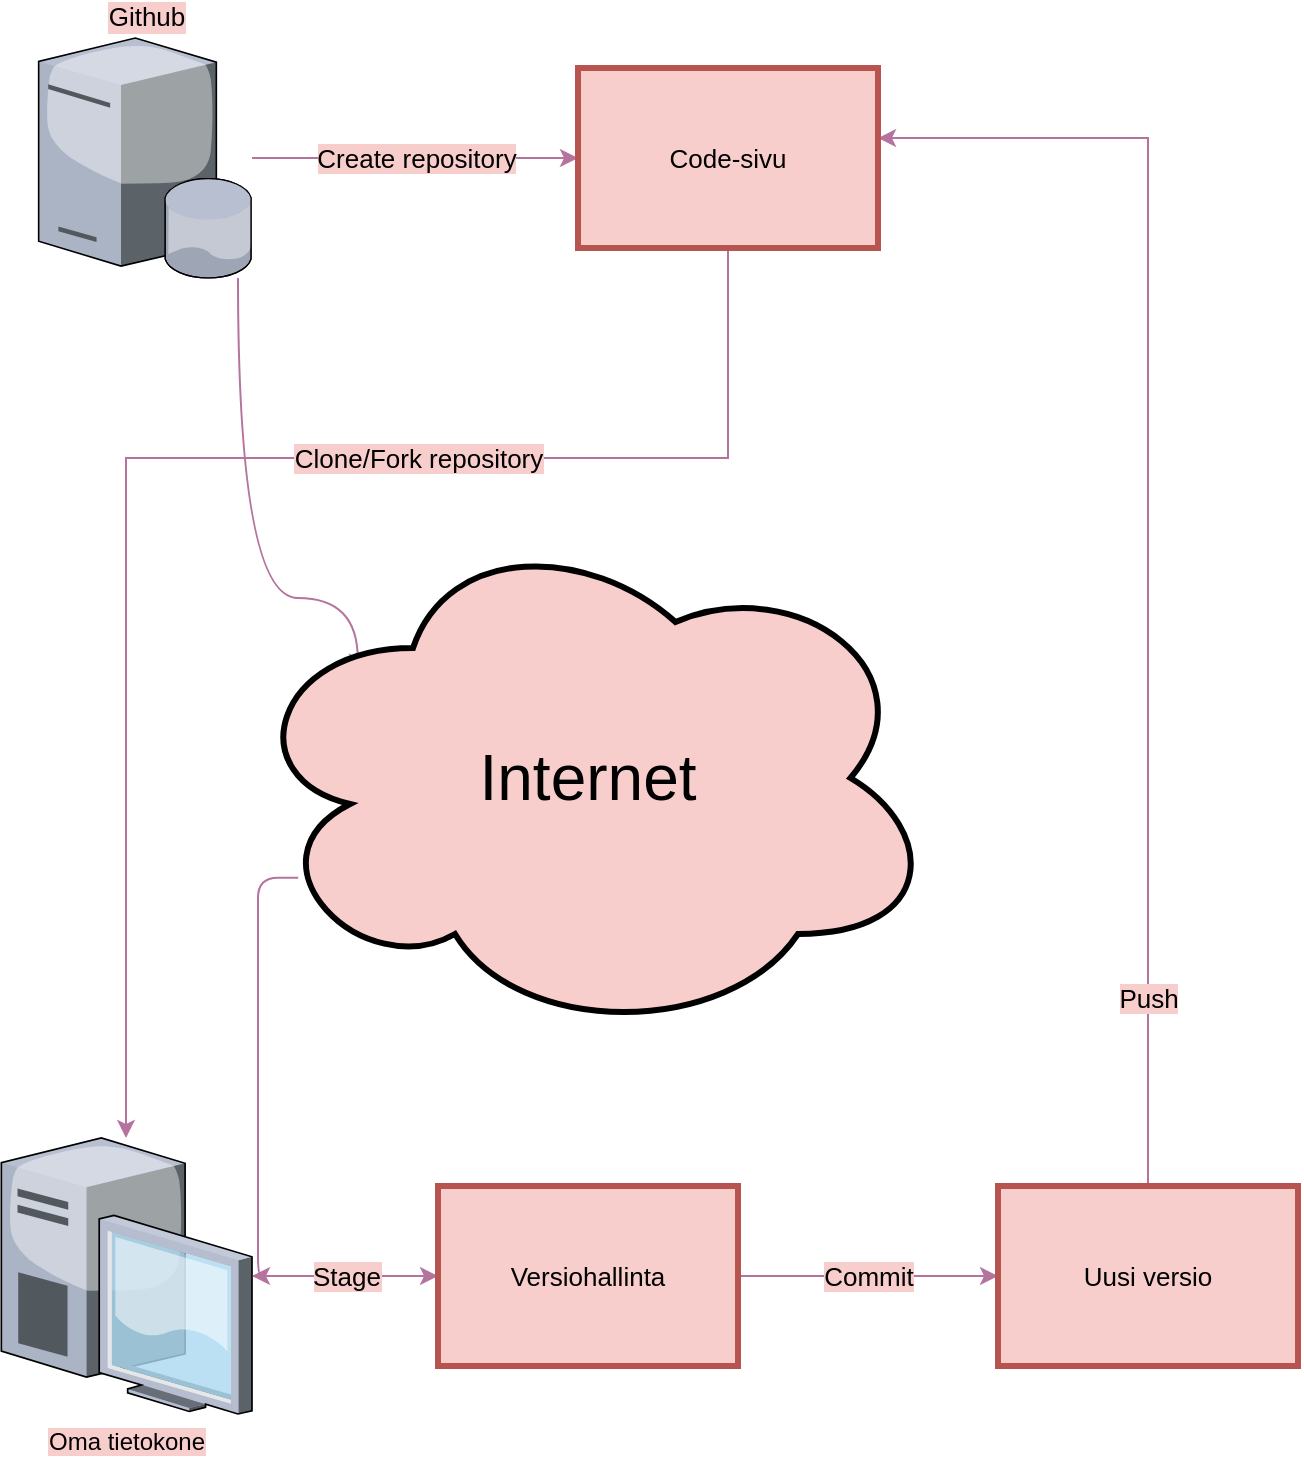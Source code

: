 <mxfile version="20.7.4" type="device"><diagram id="Hzk2cAL0F8xsTMTOnOfX" name="Page-1"><mxGraphModel dx="1098" dy="828" grid="1" gridSize="10" guides="1" tooltips="1" connect="1" arrows="1" fold="1" page="1" pageScale="1" pageWidth="827" pageHeight="1169" math="0" shadow="0"><root><mxCell id="0"/><mxCell id="1" parent="0"/><mxCell id="6ExiNXo3sFpEuWEksW-o-7" value="Create repository" style="edgeStyle=orthogonalEdgeStyle;rounded=0;orthogonalLoop=1;jettySize=auto;html=1;fontFamily=Helvetica;fontSize=13;strokeColor=#B5739D;labelBackgroundColor=#F8CECC;" edge="1" parent="1" source="6ExiNXo3sFpEuWEksW-o-2" target="6ExiNXo3sFpEuWEksW-o-6"><mxGeometry relative="1" as="geometry"><Array as="points"><mxPoint x="290" y="230"/><mxPoint x="290" y="230"/></Array></mxGeometry></mxCell><mxCell id="6ExiNXo3sFpEuWEksW-o-13" style="edgeStyle=orthogonalEdgeStyle;curved=1;orthogonalLoop=1;jettySize=auto;html=1;strokeColor=#B5739D;fontFamily=Helvetica;fontSize=13;entryX=0.15;entryY=0.204;entryDx=0;entryDy=0;entryPerimeter=0;" edge="1" parent="1" source="6ExiNXo3sFpEuWEksW-o-2"><mxGeometry relative="1" as="geometry"><mxPoint x="289.863" y="486.92" as="targetPoint"/><Array as="points"><mxPoint x="230" y="450"/><mxPoint x="290" y="450"/></Array></mxGeometry></mxCell><mxCell id="6ExiNXo3sFpEuWEksW-o-2" value="&lt;font face=&quot;Helvetica&quot;&gt;Github&lt;/font&gt;" style="verticalLabelPosition=top;sketch=0;aspect=fixed;html=1;verticalAlign=bottom;strokeColor=none;align=center;outlineConnect=0;shape=mxgraph.citrix.database_server;fontFamily=Georgia;fontSize=13;gradientColor=none;labelPosition=center;fontColor=#000000;labelBackgroundColor=#F8CECC;" vertex="1" parent="1"><mxGeometry x="130.33" y="170" width="106.67" height="120" as="geometry"/></mxCell><mxCell id="6ExiNXo3sFpEuWEksW-o-9" value="Stage" style="edgeStyle=orthogonalEdgeStyle;rounded=0;orthogonalLoop=1;jettySize=auto;html=1;entryX=0;entryY=0.5;entryDx=0;entryDy=0;fontFamily=Helvetica;fontSize=13;strokeColor=#B5739D;fontColor=#000000;labelBackgroundColor=#F8CECC;" edge="1" parent="1" source="6ExiNXo3sFpEuWEksW-o-3" target="6ExiNXo3sFpEuWEksW-o-4"><mxGeometry relative="1" as="geometry"/></mxCell><mxCell id="6ExiNXo3sFpEuWEksW-o-3" value="&lt;font face=&quot;Helvetica&quot;&gt;Oma tietokone&lt;/font&gt;" style="verticalLabelPosition=bottom;sketch=0;aspect=fixed;html=1;verticalAlign=top;strokeColor=none;align=center;outlineConnect=0;shape=mxgraph.citrix.desktop;fontFamily=Georgia;fontSize=12;gradientColor=none;labelBackgroundColor=#F8CECC;" vertex="1" parent="1"><mxGeometry x="111.67" y="720" width="125.33" height="138" as="geometry"/></mxCell><mxCell id="6ExiNXo3sFpEuWEksW-o-10" value="Commit" style="edgeStyle=orthogonalEdgeStyle;rounded=0;orthogonalLoop=1;jettySize=auto;html=1;entryX=0;entryY=0.5;entryDx=0;entryDy=0;fontFamily=Helvetica;fontSize=13;strokeColor=#B5739D;fontColor=#000000;labelBackgroundColor=#F8CECC;" edge="1" parent="1" source="6ExiNXo3sFpEuWEksW-o-4" target="6ExiNXo3sFpEuWEksW-o-5"><mxGeometry relative="1" as="geometry"/></mxCell><mxCell id="6ExiNXo3sFpEuWEksW-o-4" value="&lt;font face=&quot;Helvetica&quot;&gt;Versiohallinta&lt;/font&gt;" style="rounded=0;whiteSpace=wrap;html=1;fontFamily=Georgia;fontSize=13;fillColor=#f8cecc;strokeColor=#b85450;strokeWidth=3;" vertex="1" parent="1"><mxGeometry x="330" y="744" width="150" height="90" as="geometry"/></mxCell><mxCell id="6ExiNXo3sFpEuWEksW-o-11" value="Push" style="edgeStyle=orthogonalEdgeStyle;rounded=0;orthogonalLoop=1;jettySize=auto;html=1;entryX=1;entryY=0.389;entryDx=0;entryDy=0;entryPerimeter=0;fontFamily=Helvetica;fontSize=13;strokeColor=#B5739D;labelBackgroundColor=#F8CECC;" edge="1" parent="1" source="6ExiNXo3sFpEuWEksW-o-5" target="6ExiNXo3sFpEuWEksW-o-6"><mxGeometry x="-0.715" relative="1" as="geometry"><Array as="points"><mxPoint x="685" y="220"/></Array><mxPoint as="offset"/></mxGeometry></mxCell><mxCell id="6ExiNXo3sFpEuWEksW-o-5" value="&lt;font face=&quot;Helvetica&quot;&gt;Uusi versio&lt;/font&gt;" style="rounded=0;whiteSpace=wrap;html=1;fontFamily=Georgia;fontSize=13;fillColor=#f8cecc;strokeColor=#b85450;strokeWidth=3;" vertex="1" parent="1"><mxGeometry x="610" y="744" width="150" height="90" as="geometry"/></mxCell><mxCell id="6ExiNXo3sFpEuWEksW-o-8" value="Clone/Fork repository" style="edgeStyle=orthogonalEdgeStyle;rounded=0;orthogonalLoop=1;jettySize=auto;html=1;fontFamily=Helvetica;fontSize=13;strokeColor=#B5739D;labelBackgroundColor=#F8CECC;" edge="1" parent="1" source="6ExiNXo3sFpEuWEksW-o-6" target="6ExiNXo3sFpEuWEksW-o-3"><mxGeometry x="-0.303" relative="1" as="geometry"><mxPoint x="475" y="350" as="targetPoint"/><Array as="points"><mxPoint x="475" y="380"/><mxPoint x="174" y="380"/></Array><mxPoint as="offset"/></mxGeometry></mxCell><mxCell id="6ExiNXo3sFpEuWEksW-o-6" value="&lt;font face=&quot;Helvetica&quot;&gt;Code-sivu&lt;/font&gt;" style="rounded=0;whiteSpace=wrap;html=1;fontFamily=Georgia;fontSize=13;fillColor=#f8cecc;strokeColor=#b85450;strokeWidth=3;" vertex="1" parent="1"><mxGeometry x="400" y="185" width="150" height="90" as="geometry"/></mxCell><mxCell id="6ExiNXo3sFpEuWEksW-o-15" style="edgeStyle=orthogonalEdgeStyle;orthogonalLoop=1;jettySize=auto;html=1;strokeColor=#B5739D;fontFamily=Helvetica;fontSize=32;rounded=1;exitX=0.086;exitY=0.692;exitDx=0;exitDy=0;exitPerimeter=0;" edge="1" parent="1" source="6ExiNXo3sFpEuWEksW-o-14" target="6ExiNXo3sFpEuWEksW-o-3"><mxGeometry relative="1" as="geometry"><mxPoint x="240" y="720" as="targetPoint"/><Array as="points"><mxPoint x="240" y="590"/><mxPoint x="240" y="789"/></Array></mxGeometry></mxCell><mxCell id="6ExiNXo3sFpEuWEksW-o-14" value="Internet" style="ellipse;shape=cloud;whiteSpace=wrap;html=1;strokeWidth=3;fontFamily=Helvetica;fontSize=32;fillColor=#F8CECC;gradientColor=none;" vertex="1" parent="1"><mxGeometry x="230" y="410" width="350" height="260" as="geometry"/></mxCell></root></mxGraphModel></diagram></mxfile>